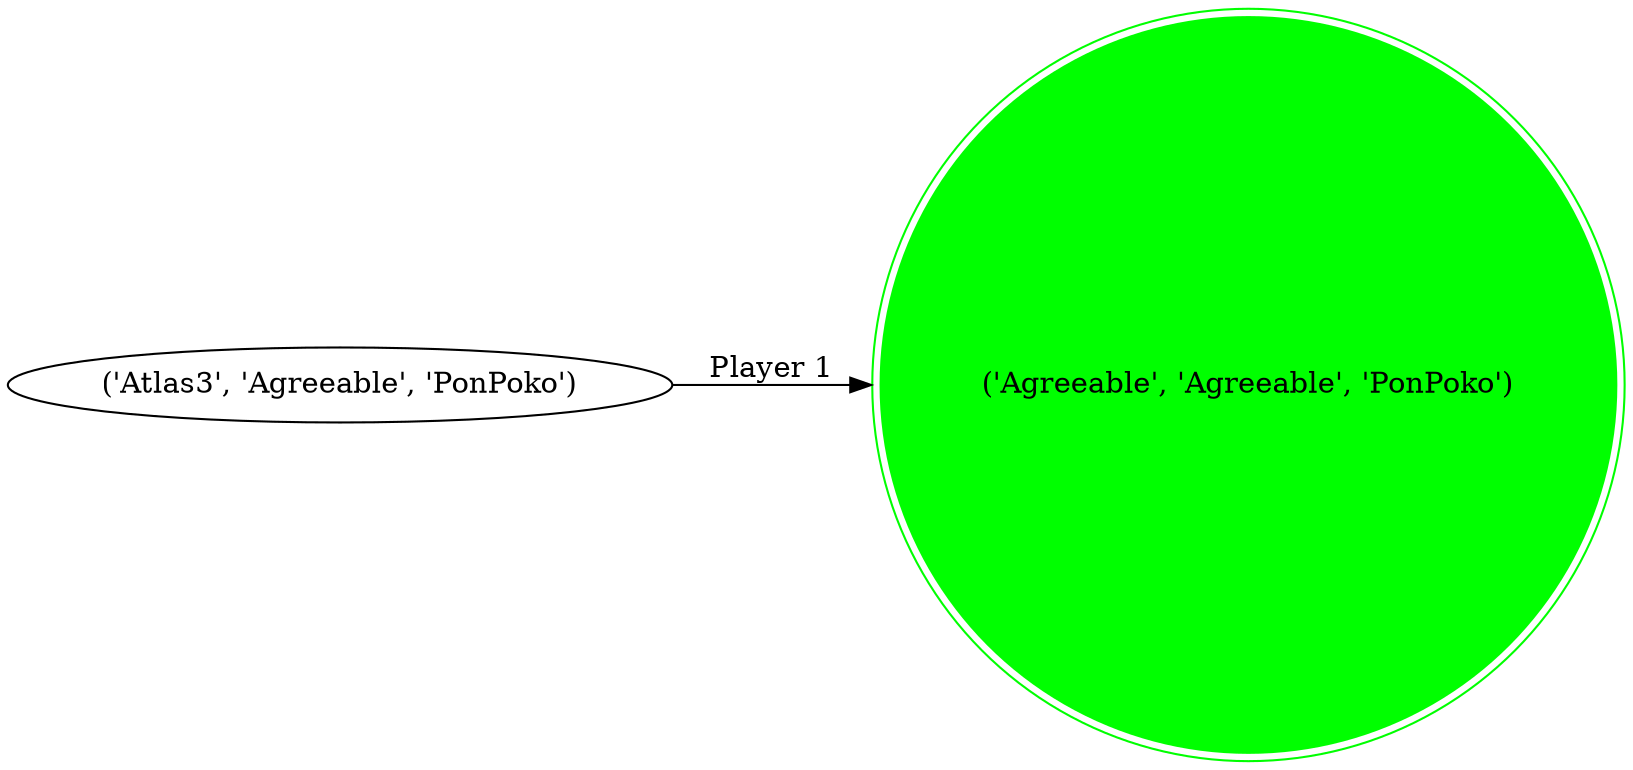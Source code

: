 digraph BestResponse {
  rankdir=LR;
  "('Atlas3', 'Agreeable', 'PonPoko')" -> "('Agreeable', 'Agreeable', 'PonPoko')" [label="Player 1"];
  "('Agreeable', 'Agreeable', 'PonPoko')" [shape=doublecircle, color=green, style=filled];
}
